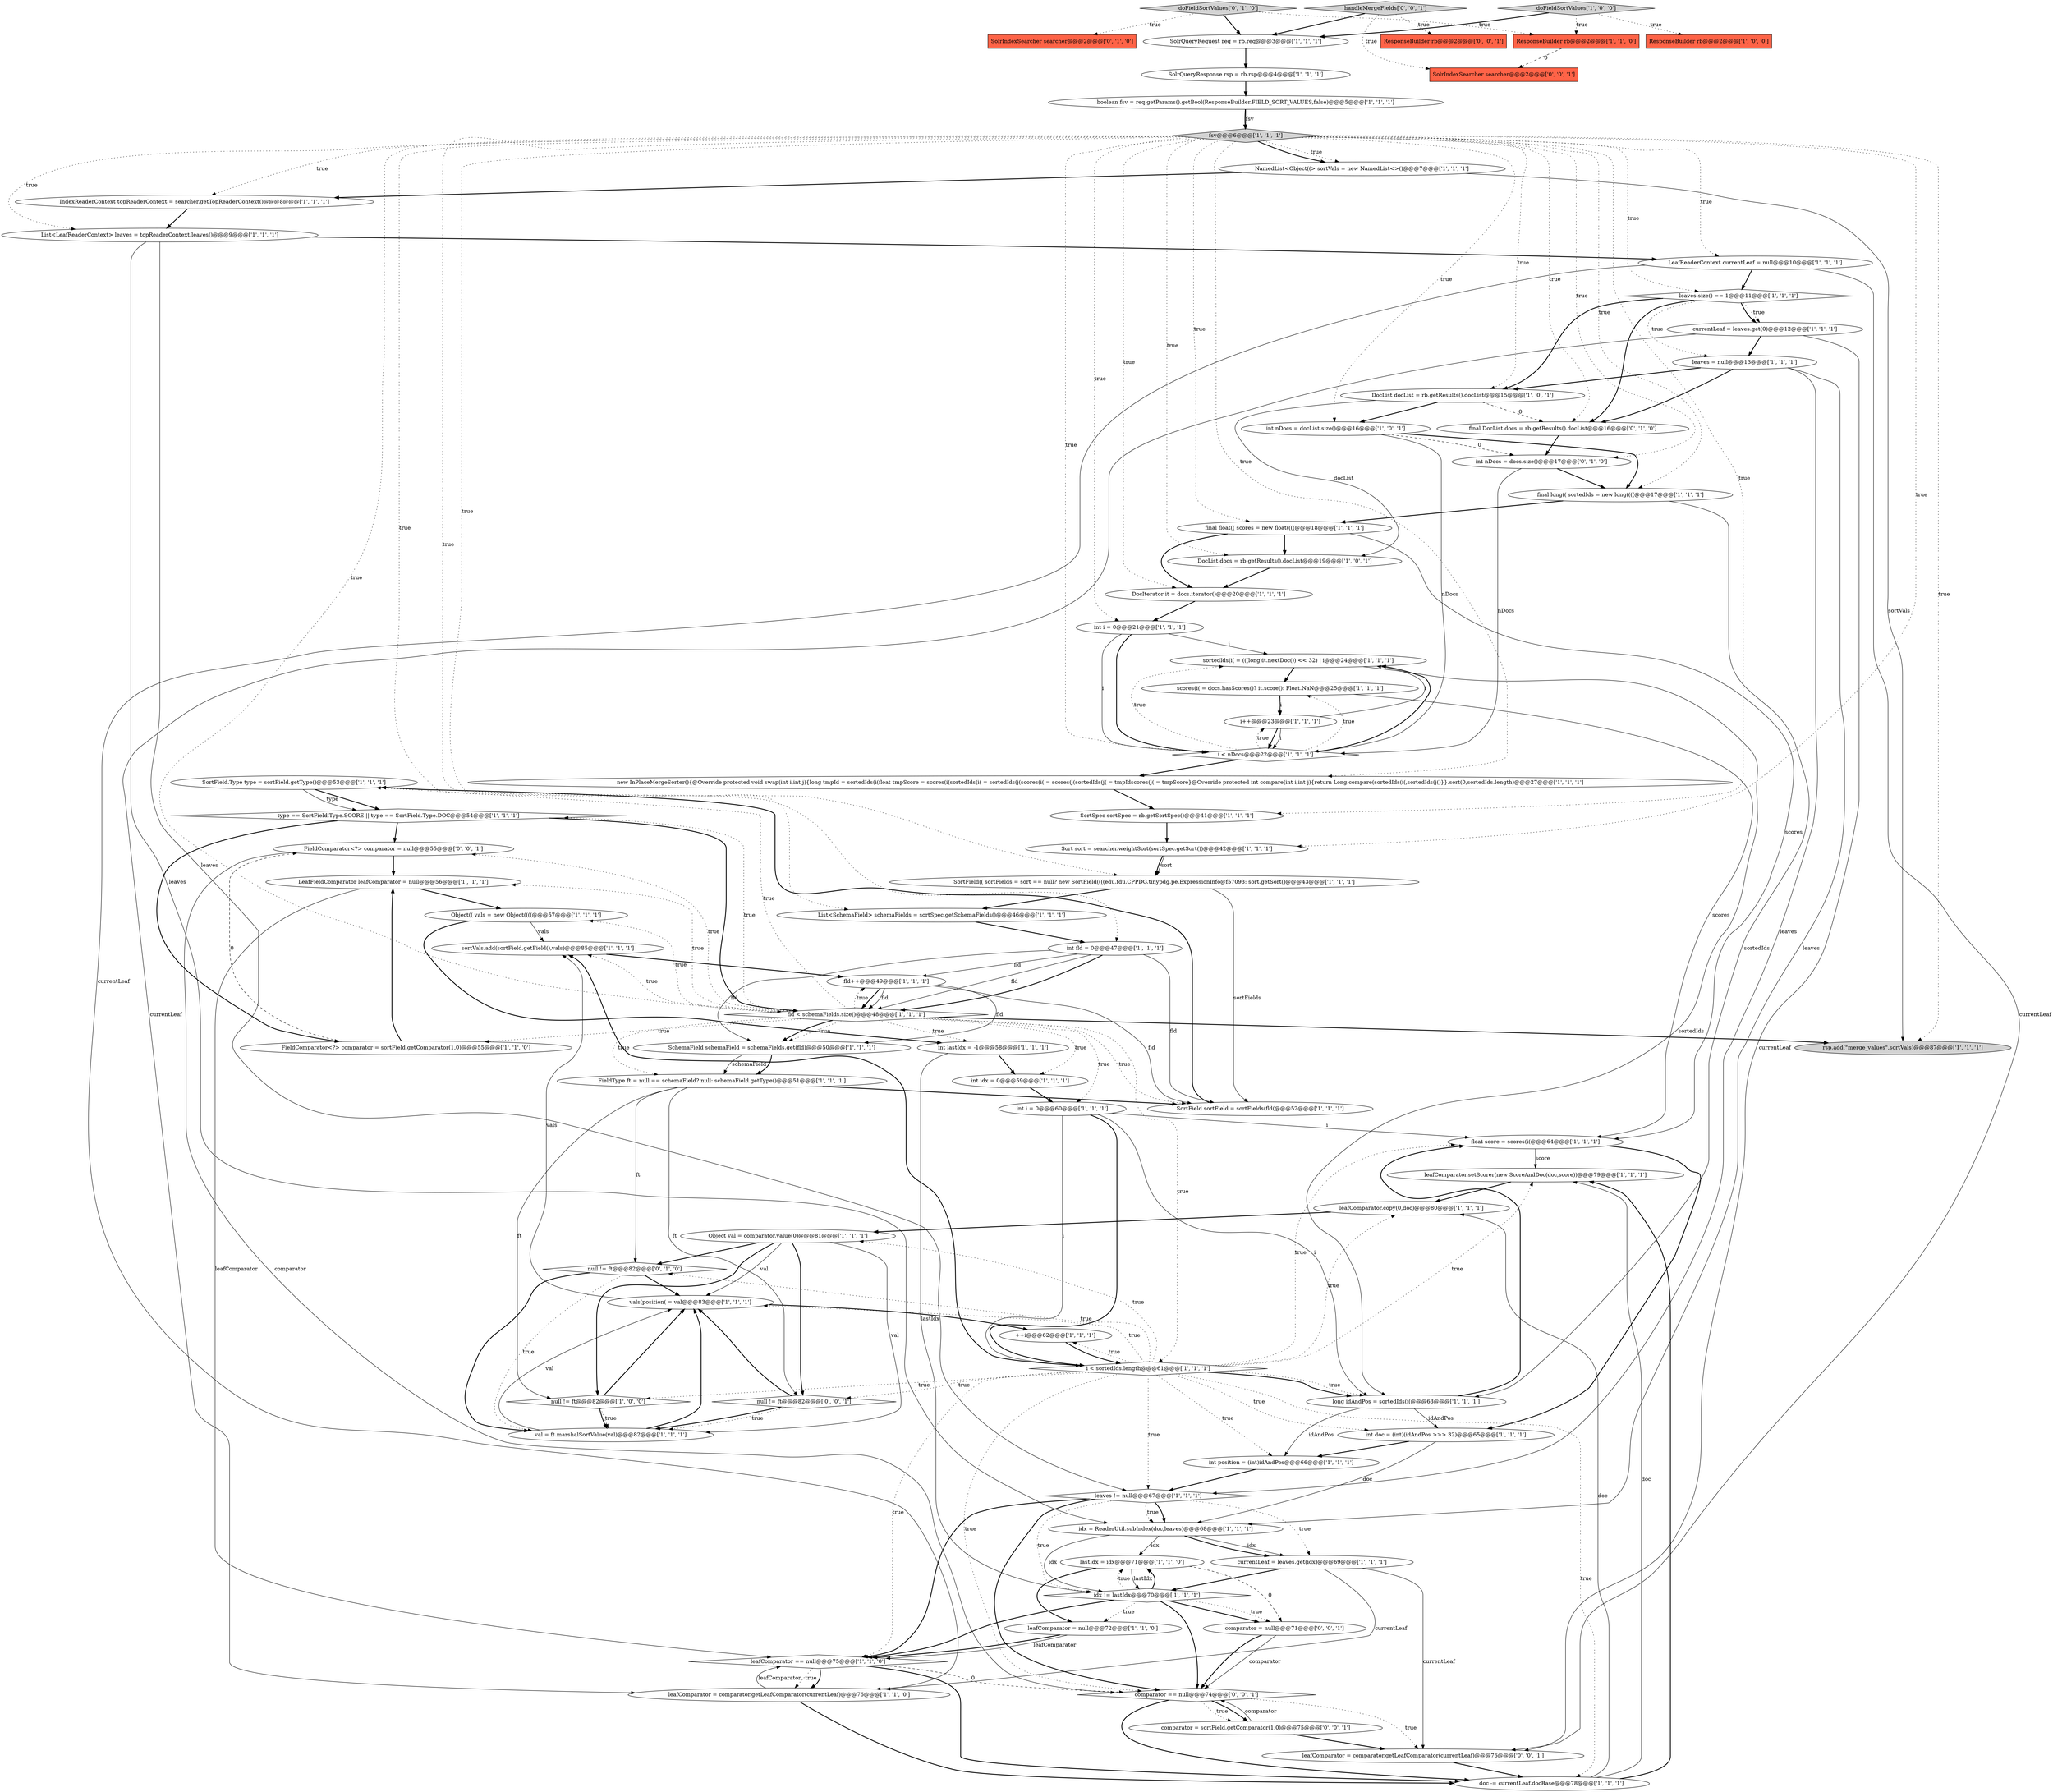 digraph {
59 [style = filled, label = "SortField.Type type = sortField.getType()@@@53@@@['1', '1', '1']", fillcolor = white, shape = ellipse image = "AAA0AAABBB1BBB"];
30 [style = filled, label = "leaves.size() == 1@@@11@@@['1', '1', '1']", fillcolor = white, shape = diamond image = "AAA0AAABBB1BBB"];
44 [style = filled, label = "FieldType ft = null == schemaField? null: schemaField.getType()@@@51@@@['1', '1', '1']", fillcolor = white, shape = ellipse image = "AAA0AAABBB1BBB"];
67 [style = filled, label = "null != ft@@@82@@@['0', '1', '0']", fillcolor = white, shape = diamond image = "AAA0AAABBB2BBB"];
3 [style = filled, label = "++i@@@62@@@['1', '1', '1']", fillcolor = white, shape = ellipse image = "AAA0AAABBB1BBB"];
15 [style = filled, label = "leaves = null@@@13@@@['1', '1', '1']", fillcolor = white, shape = ellipse image = "AAA0AAABBB1BBB"];
43 [style = filled, label = "SortField(( sortFields = sort == null? new SortField((((edu.fdu.CPPDG.tinypdg.pe.ExpressionInfo@f57093: sort.getSort()@@@43@@@['1', '1', '1']", fillcolor = white, shape = ellipse image = "AAA0AAABBB1BBB"];
17 [style = filled, label = "DocList docList = rb.getResults().docList@@@15@@@['1', '0', '1']", fillcolor = white, shape = ellipse image = "AAA0AAABBB1BBB"];
60 [style = filled, label = "sortedIds(i( = (((long)it.nextDoc()) << 32) | i@@@24@@@['1', '1', '1']", fillcolor = white, shape = ellipse image = "AAA0AAABBB1BBB"];
14 [style = filled, label = "Sort sort = searcher.weightSort(sortSpec.getSort())@@@42@@@['1', '1', '1']", fillcolor = white, shape = ellipse image = "AAA0AAABBB1BBB"];
65 [style = filled, label = "sortVals.add(sortField.getField(),vals)@@@85@@@['1', '1', '1']", fillcolor = white, shape = ellipse image = "AAA0AAABBB1BBB"];
76 [style = filled, label = "null != ft@@@82@@@['0', '0', '1']", fillcolor = white, shape = diamond image = "AAA0AAABBB3BBB"];
70 [style = filled, label = "final DocList docs = rb.getResults().docList@@@16@@@['0', '1', '0']", fillcolor = white, shape = ellipse image = "AAA1AAABBB2BBB"];
18 [style = filled, label = "fsv@@@6@@@['1', '1', '1']", fillcolor = lightgray, shape = diamond image = "AAA0AAABBB1BBB"];
41 [style = filled, label = "Object val = comparator.value(0)@@@81@@@['1', '1', '1']", fillcolor = white, shape = ellipse image = "AAA0AAABBB1BBB"];
53 [style = filled, label = "rsp.add(\"merge_values\",sortVals)@@@87@@@['1', '1', '1']", fillcolor = lightgray, shape = ellipse image = "AAA0AAABBB1BBB"];
4 [style = filled, label = "float score = scores(i(@@@64@@@['1', '1', '1']", fillcolor = white, shape = ellipse image = "AAA0AAABBB1BBB"];
68 [style = filled, label = "SolrIndexSearcher searcher@@@2@@@['0', '1', '0']", fillcolor = tomato, shape = box image = "AAA0AAABBB2BBB"];
10 [style = filled, label = "ResponseBuilder rb@@@2@@@['1', '0', '0']", fillcolor = tomato, shape = box image = "AAA0AAABBB1BBB"];
55 [style = filled, label = "List<SchemaField> schemaFields = sortSpec.getSchemaFields()@@@46@@@['1', '1', '1']", fillcolor = white, shape = ellipse image = "AAA0AAABBB1BBB"];
34 [style = filled, label = "ResponseBuilder rb@@@2@@@['1', '1', '0']", fillcolor = tomato, shape = box image = "AAA0AAABBB1BBB"];
61 [style = filled, label = "currentLeaf = leaves.get(0)@@@12@@@['1', '1', '1']", fillcolor = white, shape = ellipse image = "AAA0AAABBB1BBB"];
54 [style = filled, label = "final long(( sortedIds = new long((((@@@17@@@['1', '1', '1']", fillcolor = white, shape = ellipse image = "AAA0AAABBB1BBB"];
25 [style = filled, label = "lastIdx = idx@@@71@@@['1', '1', '0']", fillcolor = white, shape = ellipse image = "AAA0AAABBB1BBB"];
19 [style = filled, label = "SortField sortField = sortFields(fld(@@@52@@@['1', '1', '1']", fillcolor = white, shape = ellipse image = "AAA0AAABBB1BBB"];
71 [style = filled, label = "int nDocs = docs.size()@@@17@@@['0', '1', '0']", fillcolor = white, shape = ellipse image = "AAA1AAABBB2BBB"];
52 [style = filled, label = "List<LeafReaderContext> leaves = topReaderContext.leaves()@@@9@@@['1', '1', '1']", fillcolor = white, shape = ellipse image = "AAA0AAABBB1BBB"];
74 [style = filled, label = "comparator = sortField.getComparator(1,0)@@@75@@@['0', '0', '1']", fillcolor = white, shape = ellipse image = "AAA0AAABBB3BBB"];
8 [style = filled, label = "long idAndPos = sortedIds(i(@@@63@@@['1', '1', '1']", fillcolor = white, shape = ellipse image = "AAA0AAABBB1BBB"];
78 [style = filled, label = "FieldComparator<?> comparator = null@@@55@@@['0', '0', '1']", fillcolor = white, shape = ellipse image = "AAA0AAABBB3BBB"];
75 [style = filled, label = "SolrIndexSearcher searcher@@@2@@@['0', '0', '1']", fillcolor = tomato, shape = box image = "AAA0AAABBB3BBB"];
37 [style = filled, label = "FieldComparator<?> comparator = sortField.getComparator(1,0)@@@55@@@['1', '1', '0']", fillcolor = white, shape = ellipse image = "AAA0AAABBB1BBB"];
69 [style = filled, label = "doFieldSortValues['0', '1', '0']", fillcolor = lightgray, shape = diamond image = "AAA0AAABBB2BBB"];
20 [style = filled, label = "leafComparator.copy(0,doc)@@@80@@@['1', '1', '1']", fillcolor = white, shape = ellipse image = "AAA0AAABBB1BBB"];
35 [style = filled, label = "fld < schemaFields.size()@@@48@@@['1', '1', '1']", fillcolor = white, shape = diamond image = "AAA0AAABBB1BBB"];
64 [style = filled, label = "i++@@@23@@@['1', '1', '1']", fillcolor = white, shape = ellipse image = "AAA0AAABBB1BBB"];
2 [style = filled, label = "fld++@@@49@@@['1', '1', '1']", fillcolor = white, shape = ellipse image = "AAA0AAABBB1BBB"];
6 [style = filled, label = "idx = ReaderUtil.subIndex(doc,leaves)@@@68@@@['1', '1', '1']", fillcolor = white, shape = ellipse image = "AAA0AAABBB1BBB"];
1 [style = filled, label = "int position = (int)idAndPos@@@66@@@['1', '1', '1']", fillcolor = white, shape = ellipse image = "AAA0AAABBB1BBB"];
42 [style = filled, label = "type == SortField.Type.SCORE || type == SortField.Type.DOC@@@54@@@['1', '1', '1']", fillcolor = white, shape = diamond image = "AAA0AAABBB1BBB"];
56 [style = filled, label = "scores(i( = docs.hasScores()? it.score(): Float.NaN@@@25@@@['1', '1', '1']", fillcolor = white, shape = ellipse image = "AAA0AAABBB1BBB"];
57 [style = filled, label = "leafComparator.setScorer(new ScoreAndDoc(doc,score))@@@79@@@['1', '1', '1']", fillcolor = white, shape = ellipse image = "AAA0AAABBB1BBB"];
62 [style = filled, label = "SchemaField schemaField = schemaFields.get(fld)@@@50@@@['1', '1', '1']", fillcolor = white, shape = ellipse image = "AAA0AAABBB1BBB"];
63 [style = filled, label = "int doc = (int)(idAndPos >>> 32)@@@65@@@['1', '1', '1']", fillcolor = white, shape = ellipse image = "AAA0AAABBB1BBB"];
66 [style = filled, label = "new InPlaceMergeSorter(){@Override protected void swap(int i,int j){long tmpId = sortedIds(i(float tmpScore = scores(i(sortedIds(i( = sortedIds(j(scores(i( = scores(j(sortedIds(j( = tmpIdscores(j( = tmpScore}@Override protected int compare(int i,int j){return Long.compare(sortedIds(i(,sortedIds(j()}}.sort(0,sortedIds.length)@@@27@@@['1', '1', '1']", fillcolor = white, shape = ellipse image = "AAA0AAABBB1BBB"];
21 [style = filled, label = "null != ft@@@82@@@['1', '0', '0']", fillcolor = white, shape = diamond image = "AAA0AAABBB1BBB"];
11 [style = filled, label = "leaves != null@@@67@@@['1', '1', '1']", fillcolor = white, shape = diamond image = "AAA0AAABBB1BBB"];
32 [style = filled, label = "Object(( vals = new Object((((@@@57@@@['1', '1', '1']", fillcolor = white, shape = ellipse image = "AAA0AAABBB1BBB"];
0 [style = filled, label = "int idx = 0@@@59@@@['1', '1', '1']", fillcolor = white, shape = ellipse image = "AAA0AAABBB1BBB"];
5 [style = filled, label = "i < nDocs@@@22@@@['1', '1', '1']", fillcolor = white, shape = diamond image = "AAA0AAABBB1BBB"];
12 [style = filled, label = "vals(position( = val@@@83@@@['1', '1', '1']", fillcolor = white, shape = ellipse image = "AAA0AAABBB1BBB"];
9 [style = filled, label = "doc -= currentLeaf.docBase@@@78@@@['1', '1', '1']", fillcolor = white, shape = ellipse image = "AAA0AAABBB1BBB"];
31 [style = filled, label = "i < sortedIds.length@@@61@@@['1', '1', '1']", fillcolor = white, shape = diamond image = "AAA0AAABBB1BBB"];
16 [style = filled, label = "DocIterator it = docs.iterator()@@@20@@@['1', '1', '1']", fillcolor = white, shape = ellipse image = "AAA0AAABBB1BBB"];
33 [style = filled, label = "leafComparator == null@@@75@@@['1', '1', '0']", fillcolor = white, shape = diamond image = "AAA0AAABBB1BBB"];
38 [style = filled, label = "int i = 0@@@60@@@['1', '1', '1']", fillcolor = white, shape = ellipse image = "AAA0AAABBB1BBB"];
46 [style = filled, label = "int fld = 0@@@47@@@['1', '1', '1']", fillcolor = white, shape = ellipse image = "AAA0AAABBB1BBB"];
58 [style = filled, label = "NamedList<Object((> sortVals = new NamedList<>()@@@7@@@['1', '1', '1']", fillcolor = white, shape = ellipse image = "AAA0AAABBB1BBB"];
40 [style = filled, label = "final float(( scores = new float((((@@@18@@@['1', '1', '1']", fillcolor = white, shape = ellipse image = "AAA0AAABBB1BBB"];
79 [style = filled, label = "handleMergeFields['0', '0', '1']", fillcolor = lightgray, shape = diamond image = "AAA0AAABBB3BBB"];
22 [style = filled, label = "boolean fsv = req.getParams().getBool(ResponseBuilder.FIELD_SORT_VALUES,false)@@@5@@@['1', '1', '1']", fillcolor = white, shape = ellipse image = "AAA0AAABBB1BBB"];
23 [style = filled, label = "int i = 0@@@21@@@['1', '1', '1']", fillcolor = white, shape = ellipse image = "AAA0AAABBB1BBB"];
24 [style = filled, label = "leafComparator = null@@@72@@@['1', '1', '0']", fillcolor = white, shape = ellipse image = "AAA0AAABBB1BBB"];
47 [style = filled, label = "currentLeaf = leaves.get(idx)@@@69@@@['1', '1', '1']", fillcolor = white, shape = ellipse image = "AAA0AAABBB1BBB"];
48 [style = filled, label = "SortSpec sortSpec = rb.getSortSpec()@@@41@@@['1', '1', '1']", fillcolor = white, shape = ellipse image = "AAA0AAABBB1BBB"];
51 [style = filled, label = "SolrQueryResponse rsp = rb.rsp@@@4@@@['1', '1', '1']", fillcolor = white, shape = ellipse image = "AAA0AAABBB1BBB"];
72 [style = filled, label = "ResponseBuilder rb@@@2@@@['0', '0', '1']", fillcolor = tomato, shape = box image = "AAA0AAABBB3BBB"];
26 [style = filled, label = "LeafFieldComparator leafComparator = null@@@56@@@['1', '1', '1']", fillcolor = white, shape = ellipse image = "AAA0AAABBB1BBB"];
36 [style = filled, label = "int lastIdx = -1@@@58@@@['1', '1', '1']", fillcolor = white, shape = ellipse image = "AAA0AAABBB1BBB"];
7 [style = filled, label = "SolrQueryRequest req = rb.req@@@3@@@['1', '1', '1']", fillcolor = white, shape = ellipse image = "AAA0AAABBB1BBB"];
27 [style = filled, label = "DocList docs = rb.getResults().docList@@@19@@@['1', '0', '1']", fillcolor = white, shape = ellipse image = "AAA0AAABBB1BBB"];
45 [style = filled, label = "LeafReaderContext currentLeaf = null@@@10@@@['1', '1', '1']", fillcolor = white, shape = ellipse image = "AAA0AAABBB1BBB"];
39 [style = filled, label = "int nDocs = docList.size()@@@16@@@['1', '0', '1']", fillcolor = white, shape = ellipse image = "AAA0AAABBB1BBB"];
77 [style = filled, label = "comparator = null@@@71@@@['0', '0', '1']", fillcolor = white, shape = ellipse image = "AAA0AAABBB3BBB"];
73 [style = filled, label = "comparator == null@@@74@@@['0', '0', '1']", fillcolor = white, shape = diamond image = "AAA0AAABBB3BBB"];
80 [style = filled, label = "leafComparator = comparator.getLeafComparator(currentLeaf)@@@76@@@['0', '0', '1']", fillcolor = white, shape = ellipse image = "AAA0AAABBB3BBB"];
13 [style = filled, label = "idx != lastIdx@@@70@@@['1', '1', '1']", fillcolor = white, shape = diamond image = "AAA0AAABBB1BBB"];
28 [style = filled, label = "leafComparator = comparator.getLeafComparator(currentLeaf)@@@76@@@['1', '1', '0']", fillcolor = white, shape = ellipse image = "AAA0AAABBB1BBB"];
49 [style = filled, label = "doFieldSortValues['1', '0', '0']", fillcolor = lightgray, shape = diamond image = "AAA0AAABBB1BBB"];
50 [style = filled, label = "val = ft.marshalSortValue(val)@@@82@@@['1', '1', '1']", fillcolor = white, shape = ellipse image = "AAA0AAABBB1BBB"];
29 [style = filled, label = "IndexReaderContext topReaderContext = searcher.getTopReaderContext()@@@8@@@['1', '1', '1']", fillcolor = white, shape = ellipse image = "AAA0AAABBB1BBB"];
18->71 [style = dotted, label="true"];
46->62 [style = solid, label="fld"];
35->38 [style = dotted, label="true"];
18->45 [style = dotted, label="true"];
23->60 [style = solid, label="i"];
18->48 [style = dotted, label="true"];
76->12 [style = bold, label=""];
24->33 [style = bold, label=""];
47->28 [style = solid, label="currentLeaf"];
35->36 [style = dotted, label="true"];
18->54 [style = dotted, label="true"];
13->25 [style = bold, label=""];
18->55 [style = dotted, label="true"];
52->11 [style = solid, label="leaves"];
35->19 [style = dotted, label="true"];
79->72 [style = dotted, label="true"];
73->80 [style = dotted, label="true"];
70->71 [style = bold, label=""];
35->32 [style = dotted, label="true"];
52->45 [style = bold, label=""];
44->67 [style = solid, label="ft"];
1->11 [style = bold, label=""];
18->14 [style = dotted, label="true"];
62->44 [style = solid, label="schemaField"];
5->64 [style = dotted, label="true"];
69->7 [style = bold, label=""];
6->47 [style = solid, label="idx"];
16->23 [style = bold, label=""];
40->16 [style = bold, label=""];
18->30 [style = dotted, label="true"];
28->33 [style = solid, label="leafComparator"];
18->43 [style = dotted, label="true"];
59->42 [style = bold, label=""];
33->9 [style = bold, label=""];
41->21 [style = bold, label=""];
50->12 [style = solid, label="val"];
33->28 [style = dotted, label="true"];
17->39 [style = bold, label=""];
65->2 [style = bold, label=""];
42->35 [style = bold, label=""];
8->1 [style = solid, label="idAndPos"];
32->65 [style = solid, label="vals"];
41->67 [style = bold, label=""];
9->57 [style = solid, label="doc"];
18->39 [style = dotted, label="true"];
31->63 [style = dotted, label="true"];
64->5 [style = bold, label=""];
34->75 [style = dashed, label="0"];
14->43 [style = bold, label=""];
56->4 [style = solid, label="scores"];
11->47 [style = dotted, label="true"];
43->19 [style = solid, label="sortFields"];
56->64 [style = solid, label="i"];
59->42 [style = solid, label="type"];
23->5 [style = solid, label="i"];
77->73 [style = bold, label=""];
2->35 [style = solid, label="fld"];
18->23 [style = dotted, label="true"];
18->66 [style = dotted, label="true"];
17->27 [style = solid, label="docList"];
6->13 [style = solid, label="idx"];
18->29 [style = dotted, label="true"];
48->14 [style = bold, label=""];
15->6 [style = solid, label="leaves"];
4->57 [style = solid, label="score"];
0->38 [style = bold, label=""];
35->31 [style = dotted, label="true"];
46->19 [style = solid, label="fld"];
31->67 [style = dotted, label="true"];
5->60 [style = bold, label=""];
64->5 [style = solid, label="i"];
13->24 [style = dotted, label="true"];
11->6 [style = bold, label=""];
31->33 [style = dotted, label="true"];
44->21 [style = solid, label="ft"];
56->64 [style = bold, label=""];
25->13 [style = solid, label="lastIdx"];
79->75 [style = dotted, label="true"];
44->19 [style = bold, label=""];
18->17 [style = dotted, label="true"];
13->25 [style = dotted, label="true"];
45->80 [style = solid, label="currentLeaf"];
37->78 [style = dashed, label="0"];
5->66 [style = bold, label=""];
77->73 [style = solid, label="comparator"];
80->9 [style = bold, label=""];
26->32 [style = bold, label=""];
41->50 [style = solid, label="val"];
76->50 [style = bold, label=""];
46->2 [style = solid, label="fld"];
23->5 [style = bold, label=""];
11->6 [style = dotted, label="true"];
38->31 [style = bold, label=""];
31->20 [style = dotted, label="true"];
9->57 [style = bold, label=""];
63->1 [style = bold, label=""];
17->70 [style = dashed, label="0"];
26->33 [style = solid, label="leafComparator"];
63->6 [style = solid, label="doc"];
30->61 [style = dotted, label="true"];
35->78 [style = dotted, label="true"];
47->13 [style = bold, label=""];
30->17 [style = bold, label=""];
38->8 [style = solid, label="i"];
47->80 [style = solid, label="currentLeaf"];
33->73 [style = dashed, label="0"];
35->59 [style = dotted, label="true"];
28->9 [style = bold, label=""];
41->76 [style = bold, label=""];
15->17 [style = bold, label=""];
35->62 [style = dotted, label="true"];
57->20 [style = bold, label=""];
35->44 [style = dotted, label="true"];
46->35 [style = solid, label="fld"];
73->9 [style = bold, label=""];
31->11 [style = dotted, label="true"];
78->73 [style = solid, label="comparator"];
76->50 [style = dotted, label="true"];
54->40 [style = bold, label=""];
13->77 [style = dotted, label="true"];
35->37 [style = dotted, label="true"];
55->46 [style = bold, label=""];
31->8 [style = dotted, label="true"];
15->70 [style = bold, label=""];
67->50 [style = bold, label=""];
66->48 [style = bold, label=""];
21->50 [style = bold, label=""];
31->4 [style = dotted, label="true"];
79->7 [style = bold, label=""];
31->21 [style = dotted, label="true"];
38->4 [style = solid, label="i"];
45->30 [style = bold, label=""];
49->34 [style = dotted, label="true"];
42->78 [style = bold, label=""];
24->33 [style = solid, label="leafComparator"];
18->58 [style = dotted, label="true"];
18->35 [style = dotted, label="true"];
21->50 [style = dotted, label="true"];
37->26 [style = bold, label=""];
58->53 [style = solid, label="sortVals"];
60->56 [style = bold, label=""];
15->11 [style = solid, label="leaves"];
40->27 [style = bold, label=""];
9->20 [style = solid, label="doc"];
52->6 [style = solid, label="leaves"];
19->59 [style = bold, label=""];
31->3 [style = dotted, label="true"];
71->5 [style = solid, label="nDocs"];
61->80 [style = solid, label="currentLeaf"];
30->61 [style = bold, label=""];
60->8 [style = solid, label="sortedIds"];
35->62 [style = bold, label=""];
5->60 [style = dotted, label="true"];
30->70 [style = bold, label=""];
25->77 [style = dashed, label="0"];
3->31 [style = bold, label=""];
78->26 [style = bold, label=""];
12->3 [style = bold, label=""];
39->71 [style = dashed, label="0"];
30->15 [style = dotted, label="true"];
22->18 [style = bold, label=""];
36->0 [style = bold, label=""];
67->50 [style = dotted, label="true"];
31->12 [style = dotted, label="true"];
58->29 [style = bold, label=""];
74->80 [style = bold, label=""];
35->53 [style = bold, label=""];
45->28 [style = solid, label="currentLeaf"];
11->13 [style = dotted, label="true"];
51->22 [style = bold, label=""];
31->41 [style = dotted, label="true"];
6->25 [style = solid, label="idx"];
74->73 [style = solid, label="comparator"];
38->31 [style = solid, label="i"];
14->43 [style = solid, label="sort"];
18->70 [style = dotted, label="true"];
36->13 [style = solid, label="lastIdx"];
2->62 [style = solid, label="fld"];
73->74 [style = dotted, label="true"];
61->15 [style = bold, label=""];
35->42 [style = dotted, label="true"];
29->52 [style = bold, label=""];
7->51 [style = bold, label=""];
67->12 [style = bold, label=""];
18->53 [style = dotted, label="true"];
41->12 [style = solid, label="val"];
11->33 [style = bold, label=""];
18->46 [style = dotted, label="true"];
5->56 [style = dotted, label="true"];
31->73 [style = dotted, label="true"];
8->4 [style = bold, label=""];
71->54 [style = bold, label=""];
73->74 [style = bold, label=""];
69->34 [style = dotted, label="true"];
31->65 [style = bold, label=""];
18->5 [style = dotted, label="true"];
25->24 [style = bold, label=""];
31->8 [style = bold, label=""];
8->63 [style = solid, label="idAndPos"];
43->55 [style = bold, label=""];
42->37 [style = bold, label=""];
54->8 [style = solid, label="sortedIds"];
6->47 [style = bold, label=""];
18->52 [style = dotted, label="true"];
62->44 [style = bold, label=""];
13->33 [style = bold, label=""];
31->57 [style = dotted, label="true"];
13->77 [style = bold, label=""];
33->28 [style = bold, label=""];
11->73 [style = bold, label=""];
21->12 [style = bold, label=""];
35->0 [style = dotted, label="true"];
27->16 [style = bold, label=""];
22->18 [style = solid, label="fsv"];
31->1 [style = dotted, label="true"];
32->36 [style = bold, label=""];
40->4 [style = solid, label="scores"];
18->16 [style = dotted, label="true"];
31->9 [style = dotted, label="true"];
39->54 [style = bold, label=""];
35->2 [style = dotted, label="true"];
18->27 [style = dotted, label="true"];
49->10 [style = dotted, label="true"];
31->76 [style = dotted, label="true"];
35->26 [style = dotted, label="true"];
46->35 [style = bold, label=""];
61->28 [style = solid, label="currentLeaf"];
69->68 [style = dotted, label="true"];
2->19 [style = solid, label="fld"];
12->65 [style = solid, label="vals"];
35->65 [style = dotted, label="true"];
39->5 [style = solid, label="nDocs"];
49->7 [style = bold, label=""];
64->60 [style = solid, label="i"];
44->76 [style = solid, label="ft"];
13->73 [style = bold, label=""];
4->63 [style = bold, label=""];
18->40 [style = dotted, label="true"];
2->35 [style = bold, label=""];
50->12 [style = bold, label=""];
18->58 [style = bold, label=""];
20->41 [style = bold, label=""];
}
